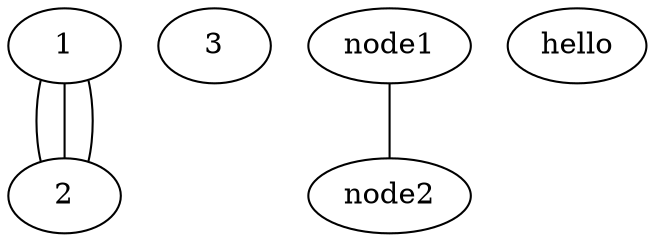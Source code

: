 graph  {
	1 -- 2 [key=1];
1 -- 2 [key=2];
1 -- 2 [key=x,
length=100];
3;
node1 -- node2 [key=0];
hello;
}
